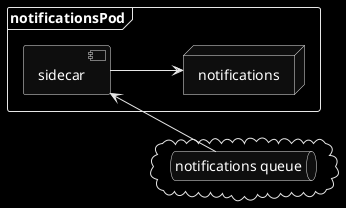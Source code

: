 @startuml
skinparam monochrome reverse
left to right direction


frame notificationsPod {
    node notifications
    component "sidecar" as dqd
}

cloud {
    queue "notifications queue" as queue
}


dqd <-- queue
dqd --> notifications 
@enduml